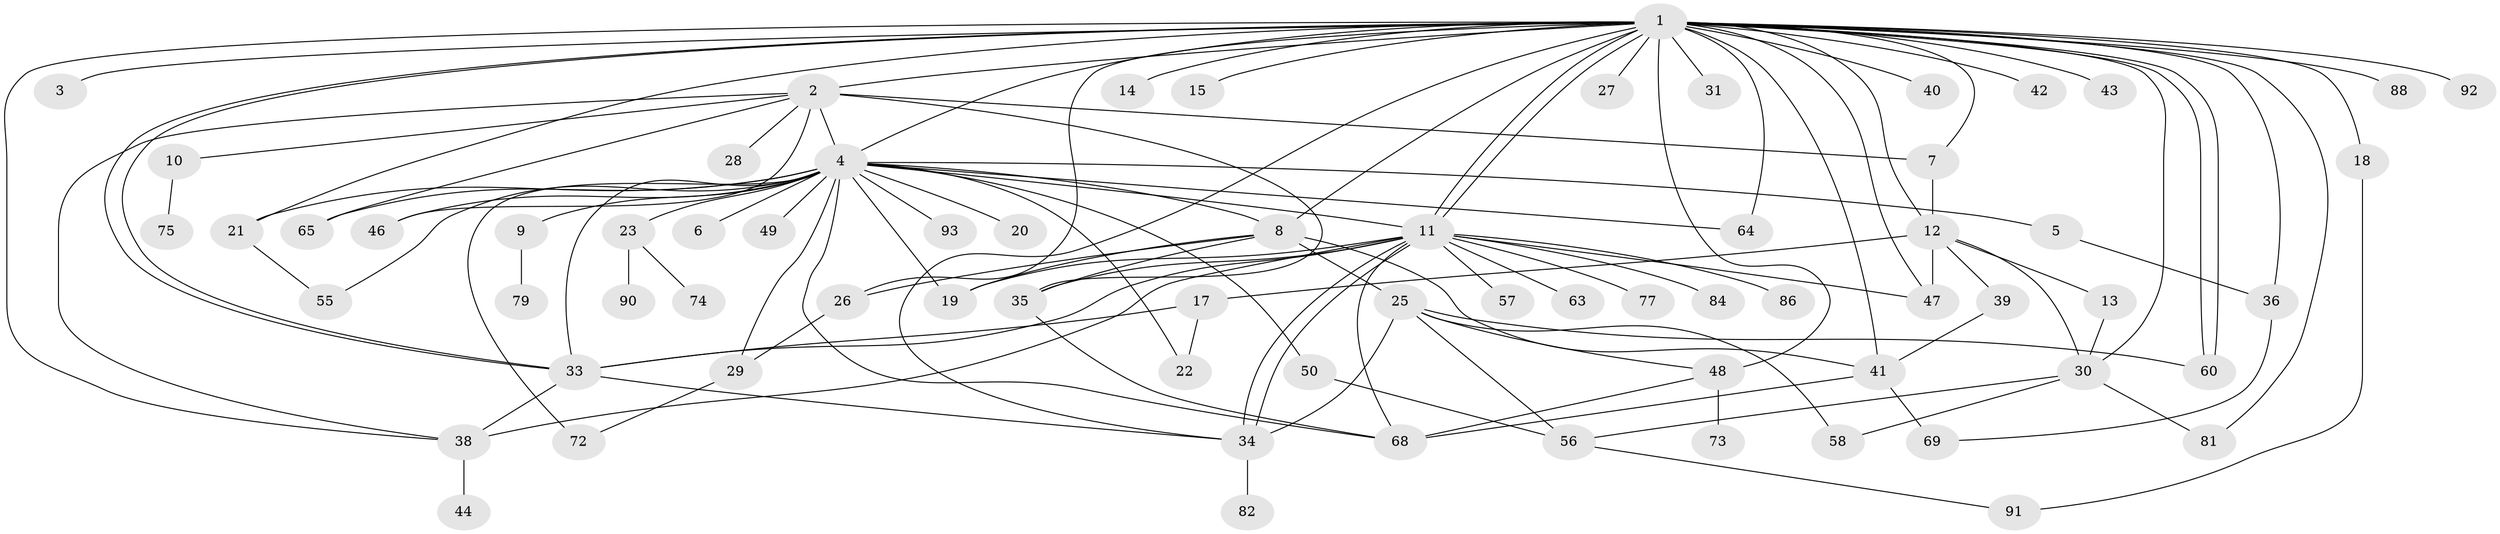 // original degree distribution, {36: 0.010752688172043012, 8: 0.010752688172043012, 1: 0.34408602150537637, 24: 0.010752688172043012, 2: 0.27956989247311825, 3: 0.17204301075268819, 7: 0.053763440860215055, 13: 0.010752688172043012, 9: 0.010752688172043012, 4: 0.07526881720430108, 5: 0.010752688172043012, 6: 0.010752688172043012}
// Generated by graph-tools (version 1.1) at 2025/11/02/27/25 16:11:10]
// undirected, 70 vertices, 119 edges
graph export_dot {
graph [start="1"]
  node [color=gray90,style=filled];
  1 [super="+54"];
  2 [super="+16"];
  3;
  4 [super="+51"];
  5;
  6;
  7;
  8 [super="+61"];
  9;
  10;
  11 [super="+52"];
  12 [super="+78"];
  13;
  14;
  15;
  17;
  18 [super="+80"];
  19;
  20;
  21;
  22;
  23 [super="+24"];
  25 [super="+32"];
  26 [super="+66"];
  27;
  28;
  29;
  30 [super="+45"];
  31;
  33 [super="+89"];
  34 [super="+71"];
  35 [super="+37"];
  36 [super="+59"];
  38 [super="+53"];
  39;
  40;
  41 [super="+62"];
  42;
  43;
  44;
  46;
  47;
  48 [super="+67"];
  49;
  50;
  55 [super="+83"];
  56 [super="+76"];
  57;
  58;
  60;
  63;
  64;
  65;
  68 [super="+87"];
  69 [super="+70"];
  72;
  73;
  74;
  75;
  77;
  79;
  81 [super="+85"];
  82;
  84;
  86;
  88;
  90;
  91;
  92;
  93;
  1 -- 2 [weight=2];
  1 -- 3;
  1 -- 4;
  1 -- 7;
  1 -- 11 [weight=2];
  1 -- 11;
  1 -- 12 [weight=2];
  1 -- 14;
  1 -- 15;
  1 -- 18;
  1 -- 21;
  1 -- 26;
  1 -- 27;
  1 -- 31;
  1 -- 33;
  1 -- 33;
  1 -- 34;
  1 -- 38;
  1 -- 40;
  1 -- 41;
  1 -- 42;
  1 -- 43;
  1 -- 47;
  1 -- 48 [weight=2];
  1 -- 60;
  1 -- 60;
  1 -- 64;
  1 -- 81;
  1 -- 88;
  1 -- 92;
  1 -- 30;
  1 -- 36;
  1 -- 8;
  2 -- 4;
  2 -- 7;
  2 -- 10;
  2 -- 38;
  2 -- 65;
  2 -- 35;
  2 -- 28;
  2 -- 46;
  4 -- 5;
  4 -- 6;
  4 -- 8;
  4 -- 9;
  4 -- 19;
  4 -- 20;
  4 -- 21;
  4 -- 22;
  4 -- 23;
  4 -- 29;
  4 -- 33;
  4 -- 46;
  4 -- 49;
  4 -- 50;
  4 -- 64;
  4 -- 65;
  4 -- 72;
  4 -- 93;
  4 -- 11;
  4 -- 68;
  4 -- 55;
  5 -- 36;
  7 -- 12;
  8 -- 19;
  8 -- 25;
  8 -- 35;
  8 -- 41;
  8 -- 26;
  9 -- 79;
  10 -- 75;
  11 -- 19;
  11 -- 34;
  11 -- 34;
  11 -- 38;
  11 -- 47;
  11 -- 77;
  11 -- 84;
  11 -- 86;
  11 -- 33;
  11 -- 35;
  11 -- 57;
  11 -- 63;
  11 -- 68 [weight=2];
  12 -- 13;
  12 -- 17;
  12 -- 30;
  12 -- 39;
  12 -- 47;
  13 -- 30;
  17 -- 22;
  17 -- 33;
  18 -- 91;
  21 -- 55;
  23 -- 74;
  23 -- 90;
  25 -- 34;
  25 -- 58;
  25 -- 60;
  25 -- 48;
  25 -- 56;
  26 -- 29;
  29 -- 72;
  30 -- 58;
  30 -- 56;
  30 -- 81;
  33 -- 34;
  33 -- 38;
  34 -- 82;
  35 -- 68;
  36 -- 69;
  38 -- 44;
  39 -- 41;
  41 -- 69;
  41 -- 68;
  48 -- 68;
  48 -- 73;
  50 -- 56;
  56 -- 91;
}
